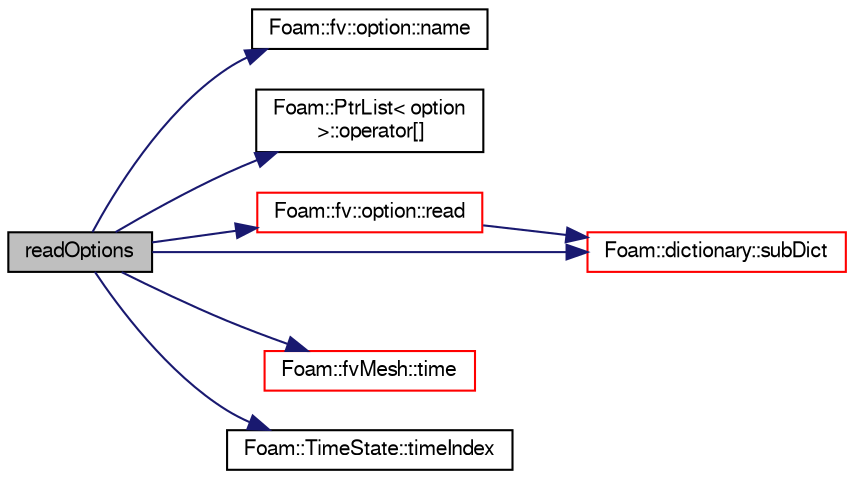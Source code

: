 digraph "readOptions"
{
  bgcolor="transparent";
  edge [fontname="FreeSans",fontsize="10",labelfontname="FreeSans",labelfontsize="10"];
  node [fontname="FreeSans",fontsize="10",shape=record];
  rankdir="LR";
  Node1 [label="readOptions",height=0.2,width=0.4,color="black", fillcolor="grey75", style="filled" fontcolor="black"];
  Node1 -> Node2 [color="midnightblue",fontsize="10",style="solid",fontname="FreeSans"];
  Node2 [label="Foam::fv::option::name",height=0.2,width=0.4,color="black",URL="$a01666.html#a6d60057c26042eaf7fa1b3b6fb07b582",tooltip="Return const access to the source name. "];
  Node1 -> Node3 [color="midnightblue",fontsize="10",style="solid",fontname="FreeSans"];
  Node3 [label="Foam::PtrList\< option\l \>::operator[]",height=0.2,width=0.4,color="black",URL="$a01975.html#af15a484723b2f04f96702bd3b5fe2572",tooltip="Return element const reference. "];
  Node1 -> Node4 [color="midnightblue",fontsize="10",style="solid",fontname="FreeSans"];
  Node4 [label="Foam::fv::option::read",height=0.2,width=0.4,color="red",URL="$a01666.html#a6ce0c64db98eb6144d363dbfc86104eb",tooltip="Read source dictionary. "];
  Node4 -> Node5 [color="midnightblue",fontsize="10",style="solid",fontname="FreeSans"];
  Node5 [label="Foam::dictionary::subDict",height=0.2,width=0.4,color="red",URL="$a00502.html#a42a549aa3e2c88399585b6462f6dbeb3",tooltip="Find and return a sub-dictionary. "];
  Node1 -> Node5 [color="midnightblue",fontsize="10",style="solid",fontname="FreeSans"];
  Node1 -> Node6 [color="midnightblue",fontsize="10",style="solid",fontname="FreeSans"];
  Node6 [label="Foam::fvMesh::time",height=0.2,width=0.4,color="red",URL="$a00851.html#a48fcf6de2789aff6b430b5fc1a05693f",tooltip="Return the top-level database. "];
  Node1 -> Node7 [color="midnightblue",fontsize="10",style="solid",fontname="FreeSans"];
  Node7 [label="Foam::TimeState::timeIndex",height=0.2,width=0.4,color="black",URL="$a02542.html#afddcdeb3f90d772e6710d657a2a6e600",tooltip="Return current time index. "];
}
